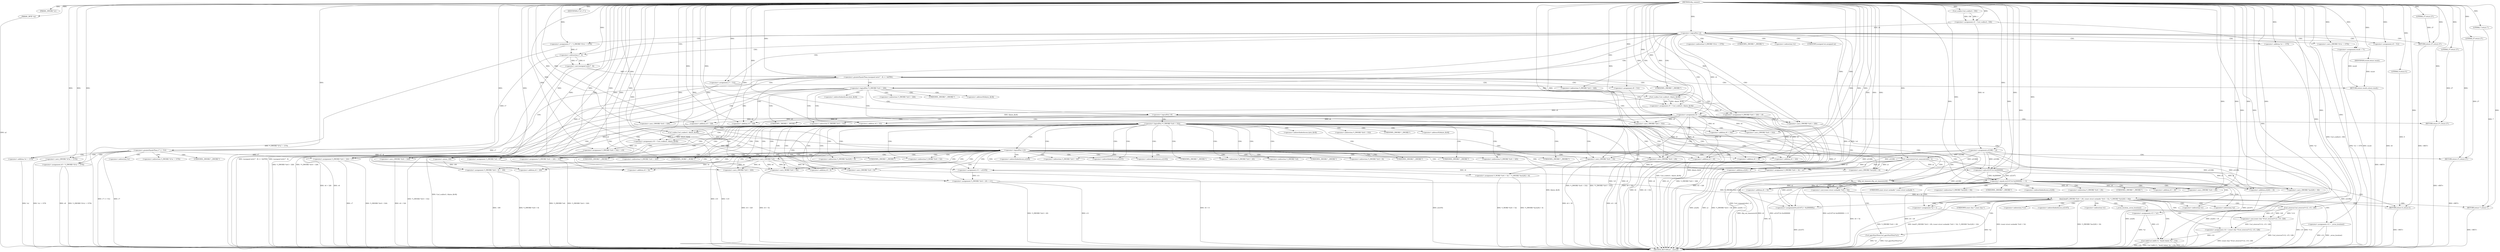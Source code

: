 digraph tftp_connect {  
"1000113" [label = "(METHOD,tftp_connect)" ]
"1000395" [label = "(METHOD_RETURN,int __fastcall)" ]
"1000114" [label = "(PARAM,_DWORD *a1)" ]
"1000115" [label = "(PARAM,_BYTE *a2)" ]
"1000129" [label = "(<operator>.assignment,v4 = Curl_ccalloc(1, 336))" ]
"1000131" [label = "(Curl_ccalloc,Curl_ccalloc(1, 336))" ]
"1000134" [label = "(<operator>.assignment,a1[188] = v4)" ]
"1000140" [label = "(<operator>.logicalNot,!v4)" ]
"1000142" [label = "(RETURN,return 27;,return 27;)" ]
"1000143" [label = "(LITERAL,27,return 27;)" ]
"1000144" [label = "(<operator>.assignment,v6 = v4)" ]
"1000147" [label = "(<operator>.assignment,v7 = *(_DWORD *)(*a1 + 1576))" ]
"1000150" [label = "(<operator>.cast,(_DWORD *)(*a1 + 1576))" ]
"1000152" [label = "(<operator>.addition,*a1 + 1576)" ]
"1000157" [label = "(IDENTIFIER,v7,if ( v7 ))" ]
"1000159" [label = "(<operator>.assignment,result = 71)" ]
"1000163" [label = "(<operator>.greaterEqualsThan,(unsigned int)(v7 - 8) >= 0xFFB1)" ]
"1000164" [label = "(<operator>.cast,(unsigned int)(v7 - 8))" ]
"1000166" [label = "(<operator>.subtraction,v7 - 8)" ]
"1000170" [label = "(RETURN,return result;,return result;)" ]
"1000171" [label = "(IDENTIFIER,result,return result;)" ]
"1000172" [label = "(<operator>.assignment,v8 = 512)" ]
"1000176" [label = "(<operator>.greaterEqualsThan,v7 >= 512)" ]
"1000179" [label = "(<operator>.assignment,v8 = *(_DWORD *)(*a1 + 1576))" ]
"1000182" [label = "(<operator>.cast,(_DWORD *)(*a1 + 1576))" ]
"1000184" [label = "(<operator>.addition,*a1 + 1576)" ]
"1000190" [label = "(<operator>.assignment,v7 = 512)" ]
"1000193" [label = "(<operator>.assignment,v8 = 512)" ]
"1000197" [label = "(<operator>.logicalNot,!*(_DWORD *)(v6 + 328))" ]
"1000199" [label = "(<operator>.cast,(_DWORD *)(v6 + 328))" ]
"1000201" [label = "(<operator>.addition,v6 + 328)" ]
"1000205" [label = "(<operator>.assignment,v9 = Curl_ccalloc(1, &byte_4[v8]))" ]
"1000207" [label = "(Curl_ccalloc,Curl_ccalloc(1, &byte_4[v8]))" ]
"1000213" [label = "(<operator>.assignment,*(_DWORD *)(v6 + 328) = v9)" ]
"1000215" [label = "(<operator>.cast,(_DWORD *)(v6 + 328))" ]
"1000217" [label = "(<operator>.addition,v6 + 328)" ]
"1000222" [label = "(<operator>.logicalNot,!v9)" ]
"1000224" [label = "(RETURN,return 27;,return 27;)" ]
"1000225" [label = "(LITERAL,27,return 27;)" ]
"1000227" [label = "(<operator>.logicalNot,!*(_DWORD *)(v6 + 332))" ]
"1000229" [label = "(<operator>.cast,(_DWORD *)(v6 + 332))" ]
"1000231" [label = "(<operator>.addition,v6 + 332)" ]
"1000235" [label = "(<operator>.assignment,v10 = Curl_ccalloc(1, &byte_4[v8]))" ]
"1000237" [label = "(Curl_ccalloc,Curl_ccalloc(1, &byte_4[v8]))" ]
"1000243" [label = "(<operator>.assignment,*(_DWORD *)(v6 + 332) = v10)" ]
"1000245" [label = "(<operator>.cast,(_DWORD *)(v6 + 332))" ]
"1000247" [label = "(<operator>.addition,v6 + 332)" ]
"1000252" [label = "(<operator>.logicalNot,!v10)" ]
"1000254" [label = "(RETURN,return 27;,return 27;)" ]
"1000255" [label = "(LITERAL,27,return 27;)" ]
"1000256" [label = "(Curl_conncontrol,Curl_conncontrol(a1, 1))" ]
"1000259" [label = "(<operator>.assignment,v11 = a1[105])" ]
"1000264" [label = "(<operator>.assignment,*(_DWORD *)(v6 + 324) = v7)" ]
"1000266" [label = "(<operator>.cast,(_DWORD *)(v6 + 324))" ]
"1000268" [label = "(<operator>.addition,v6 + 324)" ]
"1000272" [label = "(<operator>.assignment,*(_DWORD *)(v6 + 16) = a1)" ]
"1000274" [label = "(<operator>.cast,(_DWORD *)(v6 + 16))" ]
"1000276" [label = "(<operator>.addition,v6 + 16)" ]
"1000280" [label = "(<operator>.assignment,*(_DWORD *)(v6 + 20) = v11)" ]
"1000282" [label = "(<operator>.cast,(_DWORD *)(v6 + 20))" ]
"1000284" [label = "(<operator>.addition,v6 + 20)" ]
"1000288" [label = "(<operator>.assignment,*(_DWORD *)v6 = 0)" ]
"1000290" [label = "(<operator>.cast,(_DWORD *)v6)" ]
"1000294" [label = "(<operator>.assignment,*(_DWORD *)(v6 + 8) = -100)" ]
"1000296" [label = "(<operator>.cast,(_DWORD *)(v6 + 8))" ]
"1000298" [label = "(<operator>.addition,v6 + 8)" ]
"1000301" [label = "(<operator>.minus,-100)" ]
"1000303" [label = "(<operator>.assignment,*(_DWORD *)(v6 + 320) = 512)" ]
"1000305" [label = "(<operator>.cast,(_DWORD *)(v6 + 320))" ]
"1000307" [label = "(<operator>.addition,v6 + 320)" ]
"1000311" [label = "(<operator>.assignment,*(_WORD *)(v6 + 52) = *(_DWORD *)(a1[20] + 4))" ]
"1000313" [label = "(<operator>.cast,(_WORD *)(v6 + 52))" ]
"1000315" [label = "(<operator>.addition,v6 + 52)" ]
"1000319" [label = "(<operator>.cast,(_DWORD *)(a1[20] + 4))" ]
"1000321" [label = "(<operator>.addition,a1[20] + 4)" ]
"1000326" [label = "(tftp_set_timeouts,tftp_set_timeouts(v6))" ]
"1000329" [label = "(<operator>.equals,(a1[147] & 0x2000000) == 0)" ]
"1000330" [label = "(<operator>.and,a1[147] & 0x2000000)" ]
"1000338" [label = "(bind,bind(*(_DWORD *)(v6 + 20), (const struct sockaddr *)(v6 + 52), *(_DWORD *)(a1[20] + 16)))" ]
"1000340" [label = "(<operator>.cast,(_DWORD *)(v6 + 20))" ]
"1000342" [label = "(<operator>.addition,v6 + 20)" ]
"1000345" [label = "(<operator>.cast,(const struct sockaddr *)(v6 + 52))" ]
"1000347" [label = "(<operator>.addition,v6 + 52)" ]
"1000351" [label = "(<operator>.cast,(_DWORD *)(a1[20] + 16))" ]
"1000353" [label = "(<operator>.addition,a1[20] + 16)" ]
"1000359" [label = "(<operator>.assignment,v13 = *a1)" ]
"1000363" [label = "(<operator>.assignment,v12 = _errno_location())" ]
"1000366" [label = "(<operator>.assignment,v14 = (const char *)Curl_strerror(*v12, v15, 128))" ]
"1000368" [label = "(<operator>.cast,(const char *)Curl_strerror(*v12, v15, 128))" ]
"1000370" [label = "(Curl_strerror,Curl_strerror(*v12, v15, 128))" ]
"1000375" [label = "(Curl_failf,Curl_failf(v13, \"bind() failed; %s\", v14))" ]
"1000379" [label = "(RETURN,return 7;,return 7;)" ]
"1000380" [label = "(LITERAL,7,return 7;)" ]
"1000381" [label = "(<operators>.assignmentOr,a1[147] |= 0x2000000u)" ]
"1000386" [label = "(Curl_pgrsStartNow,Curl_pgrsStartNow(*a1))" ]
"1000389" [label = "(<operator>.assignment,*a2 = 1)" ]
"1000393" [label = "(RETURN,return 0;,return 0;)" ]
"1000394" [label = "(LITERAL,0,return 0;)" ]
"1000149" [label = "(<operator>.indirection,*(_DWORD *)(*a1 + 1576))" ]
"1000151" [label = "(UNKNOWN,_DWORD *,_DWORD *)" ]
"1000153" [label = "(<operator>.indirection,*a1)" ]
"1000165" [label = "(UNKNOWN,unsigned int,unsigned int)" ]
"1000181" [label = "(<operator>.indirection,*(_DWORD *)(*a1 + 1576))" ]
"1000183" [label = "(UNKNOWN,_DWORD *,_DWORD *)" ]
"1000185" [label = "(<operator>.indirection,*a1)" ]
"1000198" [label = "(<operator>.indirection,*(_DWORD *)(v6 + 328))" ]
"1000200" [label = "(UNKNOWN,_DWORD *,_DWORD *)" ]
"1000209" [label = "(<operator>.addressOf,&byte_4[v8])" ]
"1000210" [label = "(<operator>.indirectIndexAccess,byte_4[v8])" ]
"1000214" [label = "(<operator>.indirection,*(_DWORD *)(v6 + 328))" ]
"1000216" [label = "(UNKNOWN,_DWORD *,_DWORD *)" ]
"1000228" [label = "(<operator>.indirection,*(_DWORD *)(v6 + 332))" ]
"1000230" [label = "(UNKNOWN,_DWORD *,_DWORD *)" ]
"1000239" [label = "(<operator>.addressOf,&byte_4[v8])" ]
"1000240" [label = "(<operator>.indirectIndexAccess,byte_4[v8])" ]
"1000244" [label = "(<operator>.indirection,*(_DWORD *)(v6 + 332))" ]
"1000246" [label = "(UNKNOWN,_DWORD *,_DWORD *)" ]
"1000261" [label = "(<operator>.indirectIndexAccess,a1[105])" ]
"1000265" [label = "(<operator>.indirection,*(_DWORD *)(v6 + 324))" ]
"1000267" [label = "(UNKNOWN,_DWORD *,_DWORD *)" ]
"1000273" [label = "(<operator>.indirection,*(_DWORD *)(v6 + 16))" ]
"1000275" [label = "(UNKNOWN,_DWORD *,_DWORD *)" ]
"1000281" [label = "(<operator>.indirection,*(_DWORD *)(v6 + 20))" ]
"1000283" [label = "(UNKNOWN,_DWORD *,_DWORD *)" ]
"1000289" [label = "(<operator>.indirection,*(_DWORD *)v6)" ]
"1000291" [label = "(UNKNOWN,_DWORD *,_DWORD *)" ]
"1000295" [label = "(<operator>.indirection,*(_DWORD *)(v6 + 8))" ]
"1000297" [label = "(UNKNOWN,_DWORD *,_DWORD *)" ]
"1000304" [label = "(<operator>.indirection,*(_DWORD *)(v6 + 320))" ]
"1000306" [label = "(UNKNOWN,_DWORD *,_DWORD *)" ]
"1000312" [label = "(<operator>.indirection,*(_WORD *)(v6 + 52))" ]
"1000314" [label = "(UNKNOWN,_WORD *,_WORD *)" ]
"1000318" [label = "(<operator>.indirection,*(_DWORD *)(a1[20] + 4))" ]
"1000320" [label = "(UNKNOWN,_DWORD *,_DWORD *)" ]
"1000322" [label = "(<operator>.indirectIndexAccess,a1[20])" ]
"1000331" [label = "(<operator>.indirectIndexAccess,a1[147])" ]
"1000339" [label = "(<operator>.indirection,*(_DWORD *)(v6 + 20))" ]
"1000341" [label = "(UNKNOWN,_DWORD *,_DWORD *)" ]
"1000346" [label = "(UNKNOWN,const struct sockaddr *,const struct sockaddr *)" ]
"1000350" [label = "(<operator>.indirection,*(_DWORD *)(a1[20] + 16))" ]
"1000352" [label = "(UNKNOWN,_DWORD *,_DWORD *)" ]
"1000354" [label = "(<operator>.indirectIndexAccess,a1[20])" ]
"1000361" [label = "(<operator>.indirection,*a1)" ]
"1000365" [label = "(_errno_location,_errno_location())" ]
"1000369" [label = "(UNKNOWN,const char *,const char *)" ]
"1000371" [label = "(<operator>.indirection,*v12)" ]
"1000382" [label = "(<operator>.indirectIndexAccess,a1[147])" ]
"1000387" [label = "(<operator>.indirection,*a1)" ]
"1000390" [label = "(<operator>.indirection,*a2)" ]
  "1000170" -> "1000395"  [ label = "DDG: <RET>"] 
  "1000393" -> "1000395"  [ label = "DDG: <RET>"] 
  "1000142" -> "1000395"  [ label = "DDG: <RET>"] 
  "1000224" -> "1000395"  [ label = "DDG: <RET>"] 
  "1000330" -> "1000395"  [ label = "DDG: a1[147]"] 
  "1000288" -> "1000395"  [ label = "DDG: *(_DWORD *)v6"] 
  "1000326" -> "1000395"  [ label = "DDG: v6"] 
  "1000179" -> "1000395"  [ label = "DDG: *(_DWORD *)(*a1 + 1576)"] 
  "1000163" -> "1000395"  [ label = "DDG: (unsigned int)(v7 - 8)"] 
  "1000166" -> "1000395"  [ label = "DDG: v7"] 
  "1000217" -> "1000395"  [ label = "DDG: v6"] 
  "1000193" -> "1000395"  [ label = "DDG: v8"] 
  "1000340" -> "1000395"  [ label = "DDG: v6 + 20"] 
  "1000294" -> "1000395"  [ label = "DDG: *(_DWORD *)(v6 + 8)"] 
  "1000347" -> "1000395"  [ label = "DDG: v6"] 
  "1000190" -> "1000395"  [ label = "DDG: v7"] 
  "1000305" -> "1000395"  [ label = "DDG: v6 + 320"] 
  "1000321" -> "1000395"  [ label = "DDG: a1[20]"] 
  "1000163" -> "1000395"  [ label = "DDG: (unsigned int)(v7 - 8) >= 0xFFB1"] 
  "1000222" -> "1000395"  [ label = "DDG: v9"] 
  "1000237" -> "1000395"  [ label = "DDG: &byte_4[v8]"] 
  "1000164" -> "1000395"  [ label = "DDG: v7 - 8"] 
  "1000243" -> "1000395"  [ label = "DDG: *(_DWORD *)(v6 + 332)"] 
  "1000329" -> "1000395"  [ label = "DDG: a1[147] & 0x2000000"] 
  "1000351" -> "1000395"  [ label = "DDG: a1[20] + 16"] 
  "1000319" -> "1000395"  [ label = "DDG: a1[20] + 4"] 
  "1000264" -> "1000395"  [ label = "DDG: *(_DWORD *)(v6 + 324)"] 
  "1000182" -> "1000395"  [ label = "DDG: *a1 + 1576"] 
  "1000363" -> "1000395"  [ label = "DDG: v12"] 
  "1000215" -> "1000395"  [ label = "DDG: v6 + 328"] 
  "1000150" -> "1000395"  [ label = "DDG: *a1 + 1576"] 
  "1000256" -> "1000395"  [ label = "DDG: Curl_conncontrol(a1, 1)"] 
  "1000296" -> "1000395"  [ label = "DDG: v6 + 8"] 
  "1000375" -> "1000395"  [ label = "DDG: v13"] 
  "1000381" -> "1000395"  [ label = "DDG: a1[147]"] 
  "1000294" -> "1000395"  [ label = "DDG: -100"] 
  "1000368" -> "1000395"  [ label = "DDG: Curl_strerror(*v12, v15, 128)"] 
  "1000213" -> "1000395"  [ label = "DDG: *(_DWORD *)(v6 + 328)"] 
  "1000366" -> "1000395"  [ label = "DDG: (const char *)Curl_strerror(*v12, v15, 128)"] 
  "1000266" -> "1000395"  [ label = "DDG: v6 + 324"] 
  "1000386" -> "1000395"  [ label = "DDG: *a1"] 
  "1000227" -> "1000395"  [ label = "DDG: !*(_DWORD *)(v6 + 332)"] 
  "1000152" -> "1000395"  [ label = "DDG: *a1"] 
  "1000363" -> "1000395"  [ label = "DDG: _errno_location()"] 
  "1000147" -> "1000395"  [ label = "DDG: *(_DWORD *)(*a1 + 1576)"] 
  "1000179" -> "1000395"  [ label = "DDG: v8"] 
  "1000338" -> "1000395"  [ label = "DDG: (const struct sockaddr *)(v6 + 52)"] 
  "1000252" -> "1000395"  [ label = "DDG: v10"] 
  "1000245" -> "1000395"  [ label = "DDG: v6 + 332"] 
  "1000235" -> "1000395"  [ label = "DDG: Curl_ccalloc(1, &byte_4[v8])"] 
  "1000115" -> "1000395"  [ label = "DDG: a2"] 
  "1000264" -> "1000395"  [ label = "DDG: v7"] 
  "1000303" -> "1000395"  [ label = "DDG: *(_DWORD *)(v6 + 320)"] 
  "1000338" -> "1000395"  [ label = "DDG: *(_DWORD *)(a1[20] + 16)"] 
  "1000375" -> "1000395"  [ label = "DDG: v14"] 
  "1000359" -> "1000395"  [ label = "DDG: *a1"] 
  "1000184" -> "1000395"  [ label = "DDG: *a1"] 
  "1000205" -> "1000395"  [ label = "DDG: Curl_ccalloc(1, &byte_4[v8])"] 
  "1000222" -> "1000395"  [ label = "DDG: !v9"] 
  "1000272" -> "1000395"  [ label = "DDG: a1"] 
  "1000129" -> "1000395"  [ label = "DDG: Curl_ccalloc(1, 336)"] 
  "1000259" -> "1000395"  [ label = "DDG: a1[105]"] 
  "1000247" -> "1000395"  [ label = "DDG: v6"] 
  "1000252" -> "1000395"  [ label = "DDG: !v10"] 
  "1000280" -> "1000395"  [ label = "DDG: v11"] 
  "1000197" -> "1000395"  [ label = "DDG: *(_DWORD *)(v6 + 328)"] 
  "1000229" -> "1000395"  [ label = "DDG: v6 + 332"] 
  "1000207" -> "1000395"  [ label = "DDG: &byte_4[v8]"] 
  "1000313" -> "1000395"  [ label = "DDG: v6 + 52"] 
  "1000280" -> "1000395"  [ label = "DDG: *(_DWORD *)(v6 + 20)"] 
  "1000134" -> "1000395"  [ label = "DDG: a1[188]"] 
  "1000140" -> "1000395"  [ label = "DDG: v4"] 
  "1000199" -> "1000395"  [ label = "DDG: v6 + 328"] 
  "1000227" -> "1000395"  [ label = "DDG: *(_DWORD *)(v6 + 332)"] 
  "1000329" -> "1000395"  [ label = "DDG: (a1[147] & 0x2000000) == 0"] 
  "1000272" -> "1000395"  [ label = "DDG: *(_DWORD *)(v6 + 16)"] 
  "1000176" -> "1000395"  [ label = "DDG: v7"] 
  "1000176" -> "1000395"  [ label = "DDG: v7 >= 512"] 
  "1000338" -> "1000395"  [ label = "DDG: *(_DWORD *)(v6 + 20)"] 
  "1000353" -> "1000395"  [ label = "DDG: a1[20]"] 
  "1000375" -> "1000395"  [ label = "DDG: Curl_failf(v13, \"bind() failed; %s\", v14)"] 
  "1000345" -> "1000395"  [ label = "DDG: v6 + 52"] 
  "1000140" -> "1000395"  [ label = "DDG: !v4"] 
  "1000144" -> "1000395"  [ label = "DDG: v6"] 
  "1000282" -> "1000395"  [ label = "DDG: v6 + 20"] 
  "1000172" -> "1000395"  [ label = "DDG: v8"] 
  "1000159" -> "1000395"  [ label = "DDG: result"] 
  "1000311" -> "1000395"  [ label = "DDG: *(_DWORD *)(a1[20] + 4)"] 
  "1000326" -> "1000395"  [ label = "DDG: tftp_set_timeouts(v6)"] 
  "1000370" -> "1000395"  [ label = "DDG: v15"] 
  "1000274" -> "1000395"  [ label = "DDG: v6 + 16"] 
  "1000197" -> "1000395"  [ label = "DDG: !*(_DWORD *)(v6 + 328)"] 
  "1000370" -> "1000395"  [ label = "DDG: *v12"] 
  "1000338" -> "1000395"  [ label = "DDG: bind(*(_DWORD *)(v6 + 20), (const struct sockaddr *)(v6 + 52), *(_DWORD *)(a1[20] + 16))"] 
  "1000144" -> "1000395"  [ label = "DDG: v4"] 
  "1000311" -> "1000395"  [ label = "DDG: *(_WORD *)(v6 + 52)"] 
  "1000386" -> "1000395"  [ label = "DDG: Curl_pgrsStartNow(*a1)"] 
  "1000389" -> "1000395"  [ label = "DDG: *a2"] 
  "1000379" -> "1000395"  [ label = "DDG: <RET>"] 
  "1000254" -> "1000395"  [ label = "DDG: <RET>"] 
  "1000113" -> "1000114"  [ label = "DDG: "] 
  "1000113" -> "1000115"  [ label = "DDG: "] 
  "1000131" -> "1000129"  [ label = "DDG: 1"] 
  "1000131" -> "1000129"  [ label = "DDG: 336"] 
  "1000113" -> "1000129"  [ label = "DDG: "] 
  "1000113" -> "1000131"  [ label = "DDG: "] 
  "1000129" -> "1000134"  [ label = "DDG: v4"] 
  "1000113" -> "1000134"  [ label = "DDG: "] 
  "1000113" -> "1000140"  [ label = "DDG: "] 
  "1000129" -> "1000140"  [ label = "DDG: v4"] 
  "1000143" -> "1000142"  [ label = "DDG: 27"] 
  "1000113" -> "1000142"  [ label = "DDG: "] 
  "1000113" -> "1000143"  [ label = "DDG: "] 
  "1000140" -> "1000144"  [ label = "DDG: v4"] 
  "1000113" -> "1000144"  [ label = "DDG: "] 
  "1000113" -> "1000147"  [ label = "DDG: "] 
  "1000113" -> "1000150"  [ label = "DDG: "] 
  "1000113" -> "1000152"  [ label = "DDG: "] 
  "1000113" -> "1000157"  [ label = "DDG: "] 
  "1000113" -> "1000159"  [ label = "DDG: "] 
  "1000164" -> "1000163"  [ label = "DDG: v7 - 8"] 
  "1000166" -> "1000164"  [ label = "DDG: v7"] 
  "1000166" -> "1000164"  [ label = "DDG: 8"] 
  "1000147" -> "1000166"  [ label = "DDG: v7"] 
  "1000113" -> "1000166"  [ label = "DDG: "] 
  "1000113" -> "1000163"  [ label = "DDG: "] 
  "1000171" -> "1000170"  [ label = "DDG: result"] 
  "1000159" -> "1000170"  [ label = "DDG: result"] 
  "1000113" -> "1000171"  [ label = "DDG: "] 
  "1000113" -> "1000172"  [ label = "DDG: "] 
  "1000166" -> "1000176"  [ label = "DDG: v7"] 
  "1000113" -> "1000176"  [ label = "DDG: "] 
  "1000113" -> "1000179"  [ label = "DDG: "] 
  "1000113" -> "1000182"  [ label = "DDG: "] 
  "1000113" -> "1000184"  [ label = "DDG: "] 
  "1000113" -> "1000190"  [ label = "DDG: "] 
  "1000113" -> "1000193"  [ label = "DDG: "] 
  "1000144" -> "1000199"  [ label = "DDG: v6"] 
  "1000113" -> "1000199"  [ label = "DDG: "] 
  "1000144" -> "1000201"  [ label = "DDG: v6"] 
  "1000113" -> "1000201"  [ label = "DDG: "] 
  "1000207" -> "1000205"  [ label = "DDG: 1"] 
  "1000207" -> "1000205"  [ label = "DDG: &byte_4[v8]"] 
  "1000113" -> "1000205"  [ label = "DDG: "] 
  "1000113" -> "1000207"  [ label = "DDG: "] 
  "1000205" -> "1000213"  [ label = "DDG: v9"] 
  "1000113" -> "1000213"  [ label = "DDG: "] 
  "1000113" -> "1000215"  [ label = "DDG: "] 
  "1000144" -> "1000215"  [ label = "DDG: v6"] 
  "1000113" -> "1000217"  [ label = "DDG: "] 
  "1000144" -> "1000217"  [ label = "DDG: v6"] 
  "1000113" -> "1000222"  [ label = "DDG: "] 
  "1000205" -> "1000222"  [ label = "DDG: v9"] 
  "1000225" -> "1000224"  [ label = "DDG: 27"] 
  "1000113" -> "1000224"  [ label = "DDG: "] 
  "1000113" -> "1000225"  [ label = "DDG: "] 
  "1000113" -> "1000229"  [ label = "DDG: "] 
  "1000144" -> "1000229"  [ label = "DDG: v6"] 
  "1000113" -> "1000231"  [ label = "DDG: "] 
  "1000144" -> "1000231"  [ label = "DDG: v6"] 
  "1000237" -> "1000235"  [ label = "DDG: 1"] 
  "1000237" -> "1000235"  [ label = "DDG: &byte_4[v8]"] 
  "1000113" -> "1000235"  [ label = "DDG: "] 
  "1000113" -> "1000237"  [ label = "DDG: "] 
  "1000207" -> "1000237"  [ label = "DDG: &byte_4[v8]"] 
  "1000235" -> "1000243"  [ label = "DDG: v10"] 
  "1000113" -> "1000243"  [ label = "DDG: "] 
  "1000113" -> "1000245"  [ label = "DDG: "] 
  "1000144" -> "1000245"  [ label = "DDG: v6"] 
  "1000113" -> "1000247"  [ label = "DDG: "] 
  "1000144" -> "1000247"  [ label = "DDG: v6"] 
  "1000113" -> "1000252"  [ label = "DDG: "] 
  "1000235" -> "1000252"  [ label = "DDG: v10"] 
  "1000255" -> "1000254"  [ label = "DDG: 27"] 
  "1000113" -> "1000254"  [ label = "DDG: "] 
  "1000113" -> "1000255"  [ label = "DDG: "] 
  "1000134" -> "1000256"  [ label = "DDG: a1[188]"] 
  "1000113" -> "1000256"  [ label = "DDG: "] 
  "1000256" -> "1000259"  [ label = "DDG: a1"] 
  "1000113" -> "1000259"  [ label = "DDG: "] 
  "1000190" -> "1000264"  [ label = "DDG: v7"] 
  "1000176" -> "1000264"  [ label = "DDG: v7"] 
  "1000113" -> "1000264"  [ label = "DDG: "] 
  "1000113" -> "1000266"  [ label = "DDG: "] 
  "1000144" -> "1000266"  [ label = "DDG: v6"] 
  "1000113" -> "1000268"  [ label = "DDG: "] 
  "1000144" -> "1000268"  [ label = "DDG: v6"] 
  "1000256" -> "1000272"  [ label = "DDG: a1"] 
  "1000134" -> "1000272"  [ label = "DDG: a1[188]"] 
  "1000113" -> "1000272"  [ label = "DDG: "] 
  "1000113" -> "1000274"  [ label = "DDG: "] 
  "1000144" -> "1000274"  [ label = "DDG: v6"] 
  "1000113" -> "1000276"  [ label = "DDG: "] 
  "1000144" -> "1000276"  [ label = "DDG: v6"] 
  "1000259" -> "1000280"  [ label = "DDG: v11"] 
  "1000113" -> "1000280"  [ label = "DDG: "] 
  "1000113" -> "1000282"  [ label = "DDG: "] 
  "1000144" -> "1000282"  [ label = "DDG: v6"] 
  "1000113" -> "1000284"  [ label = "DDG: "] 
  "1000144" -> "1000284"  [ label = "DDG: v6"] 
  "1000113" -> "1000288"  [ label = "DDG: "] 
  "1000113" -> "1000290"  [ label = "DDG: "] 
  "1000144" -> "1000290"  [ label = "DDG: v6"] 
  "1000301" -> "1000294"  [ label = "DDG: 100"] 
  "1000290" -> "1000296"  [ label = "DDG: v6"] 
  "1000113" -> "1000296"  [ label = "DDG: "] 
  "1000290" -> "1000298"  [ label = "DDG: v6"] 
  "1000113" -> "1000298"  [ label = "DDG: "] 
  "1000113" -> "1000301"  [ label = "DDG: "] 
  "1000113" -> "1000303"  [ label = "DDG: "] 
  "1000113" -> "1000305"  [ label = "DDG: "] 
  "1000290" -> "1000305"  [ label = "DDG: v6"] 
  "1000113" -> "1000307"  [ label = "DDG: "] 
  "1000290" -> "1000307"  [ label = "DDG: v6"] 
  "1000113" -> "1000313"  [ label = "DDG: "] 
  "1000290" -> "1000313"  [ label = "DDG: v6"] 
  "1000113" -> "1000315"  [ label = "DDG: "] 
  "1000290" -> "1000315"  [ label = "DDG: v6"] 
  "1000256" -> "1000319"  [ label = "DDG: a1"] 
  "1000134" -> "1000319"  [ label = "DDG: a1[188]"] 
  "1000113" -> "1000319"  [ label = "DDG: "] 
  "1000256" -> "1000321"  [ label = "DDG: a1"] 
  "1000134" -> "1000321"  [ label = "DDG: a1[188]"] 
  "1000113" -> "1000321"  [ label = "DDG: "] 
  "1000113" -> "1000326"  [ label = "DDG: "] 
  "1000290" -> "1000326"  [ label = "DDG: v6"] 
  "1000330" -> "1000329"  [ label = "DDG: a1[147]"] 
  "1000330" -> "1000329"  [ label = "DDG: 0x2000000"] 
  "1000256" -> "1000330"  [ label = "DDG: a1"] 
  "1000134" -> "1000330"  [ label = "DDG: a1[188]"] 
  "1000113" -> "1000330"  [ label = "DDG: "] 
  "1000113" -> "1000329"  [ label = "DDG: "] 
  "1000280" -> "1000338"  [ label = "DDG: *(_DWORD *)(v6 + 20)"] 
  "1000326" -> "1000340"  [ label = "DDG: v6"] 
  "1000113" -> "1000340"  [ label = "DDG: "] 
  "1000326" -> "1000342"  [ label = "DDG: v6"] 
  "1000113" -> "1000342"  [ label = "DDG: "] 
  "1000345" -> "1000338"  [ label = "DDG: v6 + 52"] 
  "1000113" -> "1000345"  [ label = "DDG: "] 
  "1000326" -> "1000345"  [ label = "DDG: v6"] 
  "1000113" -> "1000347"  [ label = "DDG: "] 
  "1000326" -> "1000347"  [ label = "DDG: v6"] 
  "1000256" -> "1000351"  [ label = "DDG: a1"] 
  "1000134" -> "1000351"  [ label = "DDG: a1[188]"] 
  "1000113" -> "1000351"  [ label = "DDG: "] 
  "1000256" -> "1000353"  [ label = "DDG: a1"] 
  "1000134" -> "1000353"  [ label = "DDG: a1[188]"] 
  "1000113" -> "1000353"  [ label = "DDG: "] 
  "1000113" -> "1000359"  [ label = "DDG: "] 
  "1000113" -> "1000363"  [ label = "DDG: "] 
  "1000368" -> "1000366"  [ label = "DDG: Curl_strerror(*v12, v15, 128)"] 
  "1000113" -> "1000366"  [ label = "DDG: "] 
  "1000370" -> "1000368"  [ label = "DDG: *v12"] 
  "1000370" -> "1000368"  [ label = "DDG: v15"] 
  "1000370" -> "1000368"  [ label = "DDG: 128"] 
  "1000113" -> "1000370"  [ label = "DDG: "] 
  "1000359" -> "1000375"  [ label = "DDG: v13"] 
  "1000113" -> "1000375"  [ label = "DDG: "] 
  "1000366" -> "1000375"  [ label = "DDG: v14"] 
  "1000380" -> "1000379"  [ label = "DDG: 7"] 
  "1000113" -> "1000379"  [ label = "DDG: "] 
  "1000113" -> "1000380"  [ label = "DDG: "] 
  "1000113" -> "1000381"  [ label = "DDG: "] 
  "1000330" -> "1000381"  [ label = "DDG: a1[147]"] 
  "1000256" -> "1000381"  [ label = "DDG: a1"] 
  "1000134" -> "1000381"  [ label = "DDG: a1[188]"] 
  "1000113" -> "1000389"  [ label = "DDG: "] 
  "1000394" -> "1000393"  [ label = "DDG: 0"] 
  "1000113" -> "1000393"  [ label = "DDG: "] 
  "1000113" -> "1000394"  [ label = "DDG: "] 
  "1000140" -> "1000144"  [ label = "CDG: "] 
  "1000140" -> "1000142"  [ label = "CDG: "] 
  "1000140" -> "1000153"  [ label = "CDG: "] 
  "1000140" -> "1000152"  [ label = "CDG: "] 
  "1000140" -> "1000151"  [ label = "CDG: "] 
  "1000140" -> "1000150"  [ label = "CDG: "] 
  "1000140" -> "1000149"  [ label = "CDG: "] 
  "1000140" -> "1000147"  [ label = "CDG: "] 
  "1000140" -> "1000159"  [ label = "CDG: "] 
  "1000140" -> "1000166"  [ label = "CDG: "] 
  "1000140" -> "1000165"  [ label = "CDG: "] 
  "1000140" -> "1000164"  [ label = "CDG: "] 
  "1000140" -> "1000163"  [ label = "CDG: "] 
  "1000140" -> "1000190"  [ label = "CDG: "] 
  "1000140" -> "1000201"  [ label = "CDG: "] 
  "1000140" -> "1000200"  [ label = "CDG: "] 
  "1000140" -> "1000199"  [ label = "CDG: "] 
  "1000140" -> "1000198"  [ label = "CDG: "] 
  "1000140" -> "1000197"  [ label = "CDG: "] 
  "1000140" -> "1000193"  [ label = "CDG: "] 
  "1000163" -> "1000176"  [ label = "CDG: "] 
  "1000163" -> "1000172"  [ label = "CDG: "] 
  "1000163" -> "1000170"  [ label = "CDG: "] 
  "1000163" -> "1000201"  [ label = "CDG: "] 
  "1000163" -> "1000200"  [ label = "CDG: "] 
  "1000163" -> "1000199"  [ label = "CDG: "] 
  "1000163" -> "1000198"  [ label = "CDG: "] 
  "1000163" -> "1000197"  [ label = "CDG: "] 
  "1000176" -> "1000185"  [ label = "CDG: "] 
  "1000176" -> "1000184"  [ label = "CDG: "] 
  "1000176" -> "1000183"  [ label = "CDG: "] 
  "1000176" -> "1000182"  [ label = "CDG: "] 
  "1000176" -> "1000181"  [ label = "CDG: "] 
  "1000176" -> "1000179"  [ label = "CDG: "] 
  "1000197" -> "1000207"  [ label = "CDG: "] 
  "1000197" -> "1000205"  [ label = "CDG: "] 
  "1000197" -> "1000222"  [ label = "CDG: "] 
  "1000197" -> "1000217"  [ label = "CDG: "] 
  "1000197" -> "1000216"  [ label = "CDG: "] 
  "1000197" -> "1000215"  [ label = "CDG: "] 
  "1000197" -> "1000214"  [ label = "CDG: "] 
  "1000197" -> "1000213"  [ label = "CDG: "] 
  "1000197" -> "1000210"  [ label = "CDG: "] 
  "1000197" -> "1000209"  [ label = "CDG: "] 
  "1000197" -> "1000231"  [ label = "CDG: "] 
  "1000197" -> "1000230"  [ label = "CDG: "] 
  "1000197" -> "1000229"  [ label = "CDG: "] 
  "1000197" -> "1000228"  [ label = "CDG: "] 
  "1000197" -> "1000227"  [ label = "CDG: "] 
  "1000222" -> "1000224"  [ label = "CDG: "] 
  "1000222" -> "1000231"  [ label = "CDG: "] 
  "1000222" -> "1000230"  [ label = "CDG: "] 
  "1000222" -> "1000229"  [ label = "CDG: "] 
  "1000222" -> "1000228"  [ label = "CDG: "] 
  "1000222" -> "1000227"  [ label = "CDG: "] 
  "1000227" -> "1000240"  [ label = "CDG: "] 
  "1000227" -> "1000239"  [ label = "CDG: "] 
  "1000227" -> "1000237"  [ label = "CDG: "] 
  "1000227" -> "1000235"  [ label = "CDG: "] 
  "1000227" -> "1000256"  [ label = "CDG: "] 
  "1000227" -> "1000252"  [ label = "CDG: "] 
  "1000227" -> "1000247"  [ label = "CDG: "] 
  "1000227" -> "1000246"  [ label = "CDG: "] 
  "1000227" -> "1000245"  [ label = "CDG: "] 
  "1000227" -> "1000244"  [ label = "CDG: "] 
  "1000227" -> "1000243"  [ label = "CDG: "] 
  "1000227" -> "1000272"  [ label = "CDG: "] 
  "1000227" -> "1000268"  [ label = "CDG: "] 
  "1000227" -> "1000267"  [ label = "CDG: "] 
  "1000227" -> "1000266"  [ label = "CDG: "] 
  "1000227" -> "1000265"  [ label = "CDG: "] 
  "1000227" -> "1000264"  [ label = "CDG: "] 
  "1000227" -> "1000261"  [ label = "CDG: "] 
  "1000227" -> "1000259"  [ label = "CDG: "] 
  "1000227" -> "1000288"  [ label = "CDG: "] 
  "1000227" -> "1000284"  [ label = "CDG: "] 
  "1000227" -> "1000283"  [ label = "CDG: "] 
  "1000227" -> "1000282"  [ label = "CDG: "] 
  "1000227" -> "1000281"  [ label = "CDG: "] 
  "1000227" -> "1000280"  [ label = "CDG: "] 
  "1000227" -> "1000276"  [ label = "CDG: "] 
  "1000227" -> "1000275"  [ label = "CDG: "] 
  "1000227" -> "1000274"  [ label = "CDG: "] 
  "1000227" -> "1000273"  [ label = "CDG: "] 
  "1000227" -> "1000304"  [ label = "CDG: "] 
  "1000227" -> "1000303"  [ label = "CDG: "] 
  "1000227" -> "1000301"  [ label = "CDG: "] 
  "1000227" -> "1000298"  [ label = "CDG: "] 
  "1000227" -> "1000297"  [ label = "CDG: "] 
  "1000227" -> "1000296"  [ label = "CDG: "] 
  "1000227" -> "1000295"  [ label = "CDG: "] 
  "1000227" -> "1000294"  [ label = "CDG: "] 
  "1000227" -> "1000291"  [ label = "CDG: "] 
  "1000227" -> "1000290"  [ label = "CDG: "] 
  "1000227" -> "1000289"  [ label = "CDG: "] 
  "1000227" -> "1000320"  [ label = "CDG: "] 
  "1000227" -> "1000319"  [ label = "CDG: "] 
  "1000227" -> "1000318"  [ label = "CDG: "] 
  "1000227" -> "1000315"  [ label = "CDG: "] 
  "1000227" -> "1000314"  [ label = "CDG: "] 
  "1000227" -> "1000313"  [ label = "CDG: "] 
  "1000227" -> "1000312"  [ label = "CDG: "] 
  "1000227" -> "1000311"  [ label = "CDG: "] 
  "1000227" -> "1000307"  [ label = "CDG: "] 
  "1000227" -> "1000306"  [ label = "CDG: "] 
  "1000227" -> "1000305"  [ label = "CDG: "] 
  "1000227" -> "1000331"  [ label = "CDG: "] 
  "1000227" -> "1000330"  [ label = "CDG: "] 
  "1000227" -> "1000329"  [ label = "CDG: "] 
  "1000227" -> "1000326"  [ label = "CDG: "] 
  "1000227" -> "1000322"  [ label = "CDG: "] 
  "1000227" -> "1000321"  [ label = "CDG: "] 
  "1000252" -> "1000256"  [ label = "CDG: "] 
  "1000252" -> "1000254"  [ label = "CDG: "] 
  "1000252" -> "1000272"  [ label = "CDG: "] 
  "1000252" -> "1000268"  [ label = "CDG: "] 
  "1000252" -> "1000267"  [ label = "CDG: "] 
  "1000252" -> "1000266"  [ label = "CDG: "] 
  "1000252" -> "1000265"  [ label = "CDG: "] 
  "1000252" -> "1000264"  [ label = "CDG: "] 
  "1000252" -> "1000261"  [ label = "CDG: "] 
  "1000252" -> "1000259"  [ label = "CDG: "] 
  "1000252" -> "1000288"  [ label = "CDG: "] 
  "1000252" -> "1000284"  [ label = "CDG: "] 
  "1000252" -> "1000283"  [ label = "CDG: "] 
  "1000252" -> "1000282"  [ label = "CDG: "] 
  "1000252" -> "1000281"  [ label = "CDG: "] 
  "1000252" -> "1000280"  [ label = "CDG: "] 
  "1000252" -> "1000276"  [ label = "CDG: "] 
  "1000252" -> "1000275"  [ label = "CDG: "] 
  "1000252" -> "1000274"  [ label = "CDG: "] 
  "1000252" -> "1000273"  [ label = "CDG: "] 
  "1000252" -> "1000304"  [ label = "CDG: "] 
  "1000252" -> "1000303"  [ label = "CDG: "] 
  "1000252" -> "1000301"  [ label = "CDG: "] 
  "1000252" -> "1000298"  [ label = "CDG: "] 
  "1000252" -> "1000297"  [ label = "CDG: "] 
  "1000252" -> "1000296"  [ label = "CDG: "] 
  "1000252" -> "1000295"  [ label = "CDG: "] 
  "1000252" -> "1000294"  [ label = "CDG: "] 
  "1000252" -> "1000291"  [ label = "CDG: "] 
  "1000252" -> "1000290"  [ label = "CDG: "] 
  "1000252" -> "1000289"  [ label = "CDG: "] 
  "1000252" -> "1000320"  [ label = "CDG: "] 
  "1000252" -> "1000319"  [ label = "CDG: "] 
  "1000252" -> "1000318"  [ label = "CDG: "] 
  "1000252" -> "1000315"  [ label = "CDG: "] 
  "1000252" -> "1000314"  [ label = "CDG: "] 
  "1000252" -> "1000313"  [ label = "CDG: "] 
  "1000252" -> "1000312"  [ label = "CDG: "] 
  "1000252" -> "1000311"  [ label = "CDG: "] 
  "1000252" -> "1000307"  [ label = "CDG: "] 
  "1000252" -> "1000306"  [ label = "CDG: "] 
  "1000252" -> "1000305"  [ label = "CDG: "] 
  "1000252" -> "1000331"  [ label = "CDG: "] 
  "1000252" -> "1000330"  [ label = "CDG: "] 
  "1000252" -> "1000329"  [ label = "CDG: "] 
  "1000252" -> "1000326"  [ label = "CDG: "] 
  "1000252" -> "1000322"  [ label = "CDG: "] 
  "1000252" -> "1000321"  [ label = "CDG: "] 
  "1000329" -> "1000352"  [ label = "CDG: "] 
  "1000329" -> "1000351"  [ label = "CDG: "] 
  "1000329" -> "1000350"  [ label = "CDG: "] 
  "1000329" -> "1000347"  [ label = "CDG: "] 
  "1000329" -> "1000346"  [ label = "CDG: "] 
  "1000329" -> "1000345"  [ label = "CDG: "] 
  "1000329" -> "1000342"  [ label = "CDG: "] 
  "1000329" -> "1000341"  [ label = "CDG: "] 
  "1000329" -> "1000340"  [ label = "CDG: "] 
  "1000329" -> "1000339"  [ label = "CDG: "] 
  "1000329" -> "1000338"  [ label = "CDG: "] 
  "1000329" -> "1000354"  [ label = "CDG: "] 
  "1000329" -> "1000353"  [ label = "CDG: "] 
  "1000329" -> "1000393"  [ label = "CDG: "] 
  "1000329" -> "1000390"  [ label = "CDG: "] 
  "1000329" -> "1000389"  [ label = "CDG: "] 
  "1000329" -> "1000387"  [ label = "CDG: "] 
  "1000329" -> "1000386"  [ label = "CDG: "] 
  "1000338" -> "1000368"  [ label = "CDG: "] 
  "1000338" -> "1000366"  [ label = "CDG: "] 
  "1000338" -> "1000365"  [ label = "CDG: "] 
  "1000338" -> "1000363"  [ label = "CDG: "] 
  "1000338" -> "1000361"  [ label = "CDG: "] 
  "1000338" -> "1000359"  [ label = "CDG: "] 
  "1000338" -> "1000382"  [ label = "CDG: "] 
  "1000338" -> "1000381"  [ label = "CDG: "] 
  "1000338" -> "1000379"  [ label = "CDG: "] 
  "1000338" -> "1000375"  [ label = "CDG: "] 
  "1000338" -> "1000371"  [ label = "CDG: "] 
  "1000338" -> "1000370"  [ label = "CDG: "] 
  "1000338" -> "1000369"  [ label = "CDG: "] 
  "1000338" -> "1000393"  [ label = "CDG: "] 
  "1000338" -> "1000390"  [ label = "CDG: "] 
  "1000338" -> "1000389"  [ label = "CDG: "] 
  "1000338" -> "1000387"  [ label = "CDG: "] 
  "1000338" -> "1000386"  [ label = "CDG: "] 
}
